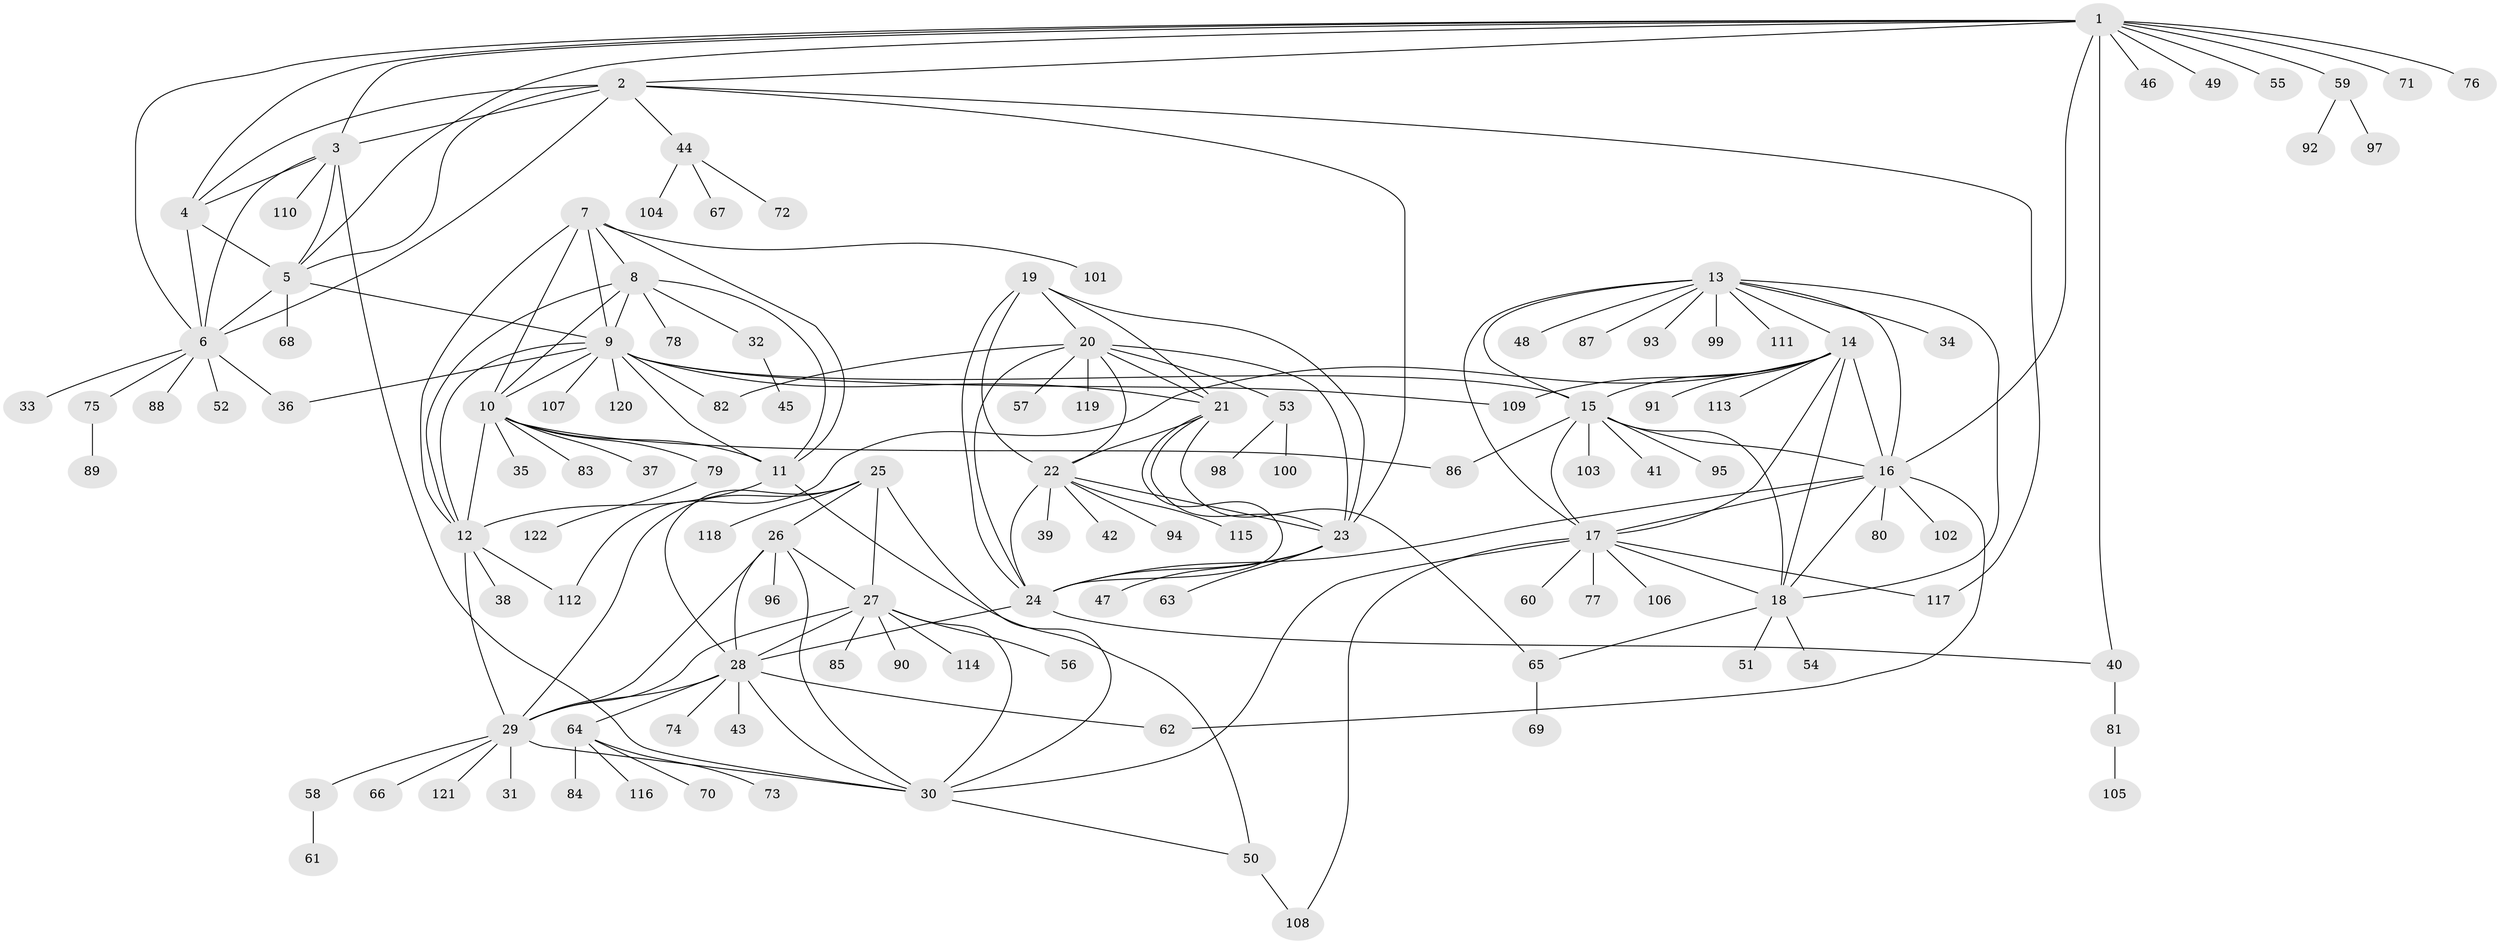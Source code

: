 // Generated by graph-tools (version 1.1) at 2025/02/03/09/25 03:02:36]
// undirected, 122 vertices, 188 edges
graph export_dot {
graph [start="1"]
  node [color=gray90,style=filled];
  1;
  2;
  3;
  4;
  5;
  6;
  7;
  8;
  9;
  10;
  11;
  12;
  13;
  14;
  15;
  16;
  17;
  18;
  19;
  20;
  21;
  22;
  23;
  24;
  25;
  26;
  27;
  28;
  29;
  30;
  31;
  32;
  33;
  34;
  35;
  36;
  37;
  38;
  39;
  40;
  41;
  42;
  43;
  44;
  45;
  46;
  47;
  48;
  49;
  50;
  51;
  52;
  53;
  54;
  55;
  56;
  57;
  58;
  59;
  60;
  61;
  62;
  63;
  64;
  65;
  66;
  67;
  68;
  69;
  70;
  71;
  72;
  73;
  74;
  75;
  76;
  77;
  78;
  79;
  80;
  81;
  82;
  83;
  84;
  85;
  86;
  87;
  88;
  89;
  90;
  91;
  92;
  93;
  94;
  95;
  96;
  97;
  98;
  99;
  100;
  101;
  102;
  103;
  104;
  105;
  106;
  107;
  108;
  109;
  110;
  111;
  112;
  113;
  114;
  115;
  116;
  117;
  118;
  119;
  120;
  121;
  122;
  1 -- 2;
  1 -- 3;
  1 -- 4;
  1 -- 5;
  1 -- 6;
  1 -- 16;
  1 -- 40;
  1 -- 46;
  1 -- 49;
  1 -- 55;
  1 -- 59;
  1 -- 71;
  1 -- 76;
  2 -- 3;
  2 -- 4;
  2 -- 5;
  2 -- 6;
  2 -- 23;
  2 -- 44;
  2 -- 117;
  3 -- 4;
  3 -- 5;
  3 -- 6;
  3 -- 30;
  3 -- 110;
  4 -- 5;
  4 -- 6;
  5 -- 6;
  5 -- 9;
  5 -- 68;
  6 -- 33;
  6 -- 36;
  6 -- 52;
  6 -- 75;
  6 -- 88;
  7 -- 8;
  7 -- 9;
  7 -- 10;
  7 -- 11;
  7 -- 12;
  7 -- 101;
  8 -- 9;
  8 -- 10;
  8 -- 11;
  8 -- 12;
  8 -- 32;
  8 -- 78;
  9 -- 10;
  9 -- 11;
  9 -- 12;
  9 -- 15;
  9 -- 21;
  9 -- 36;
  9 -- 82;
  9 -- 107;
  9 -- 109;
  9 -- 120;
  10 -- 11;
  10 -- 12;
  10 -- 35;
  10 -- 37;
  10 -- 79;
  10 -- 83;
  10 -- 86;
  11 -- 12;
  11 -- 50;
  12 -- 29;
  12 -- 38;
  12 -- 112;
  13 -- 14;
  13 -- 15;
  13 -- 16;
  13 -- 17;
  13 -- 18;
  13 -- 34;
  13 -- 48;
  13 -- 87;
  13 -- 93;
  13 -- 99;
  13 -- 111;
  14 -- 15;
  14 -- 16;
  14 -- 17;
  14 -- 18;
  14 -- 91;
  14 -- 109;
  14 -- 112;
  14 -- 113;
  15 -- 16;
  15 -- 17;
  15 -- 18;
  15 -- 41;
  15 -- 86;
  15 -- 95;
  15 -- 103;
  16 -- 17;
  16 -- 18;
  16 -- 24;
  16 -- 62;
  16 -- 80;
  16 -- 102;
  17 -- 18;
  17 -- 30;
  17 -- 60;
  17 -- 77;
  17 -- 106;
  17 -- 108;
  17 -- 117;
  18 -- 51;
  18 -- 54;
  18 -- 65;
  19 -- 20;
  19 -- 21;
  19 -- 22;
  19 -- 23;
  19 -- 24;
  20 -- 21;
  20 -- 22;
  20 -- 23;
  20 -- 24;
  20 -- 53;
  20 -- 57;
  20 -- 82;
  20 -- 119;
  21 -- 22;
  21 -- 23;
  21 -- 24;
  21 -- 65;
  22 -- 23;
  22 -- 24;
  22 -- 39;
  22 -- 42;
  22 -- 94;
  22 -- 115;
  23 -- 24;
  23 -- 47;
  23 -- 63;
  24 -- 28;
  24 -- 40;
  25 -- 26;
  25 -- 27;
  25 -- 28;
  25 -- 29;
  25 -- 30;
  25 -- 118;
  26 -- 27;
  26 -- 28;
  26 -- 29;
  26 -- 30;
  26 -- 96;
  27 -- 28;
  27 -- 29;
  27 -- 30;
  27 -- 56;
  27 -- 85;
  27 -- 90;
  27 -- 114;
  28 -- 29;
  28 -- 30;
  28 -- 43;
  28 -- 62;
  28 -- 64;
  28 -- 74;
  29 -- 30;
  29 -- 31;
  29 -- 58;
  29 -- 66;
  29 -- 121;
  30 -- 50;
  32 -- 45;
  40 -- 81;
  44 -- 67;
  44 -- 72;
  44 -- 104;
  50 -- 108;
  53 -- 98;
  53 -- 100;
  58 -- 61;
  59 -- 92;
  59 -- 97;
  64 -- 70;
  64 -- 73;
  64 -- 84;
  64 -- 116;
  65 -- 69;
  75 -- 89;
  79 -- 122;
  81 -- 105;
}
